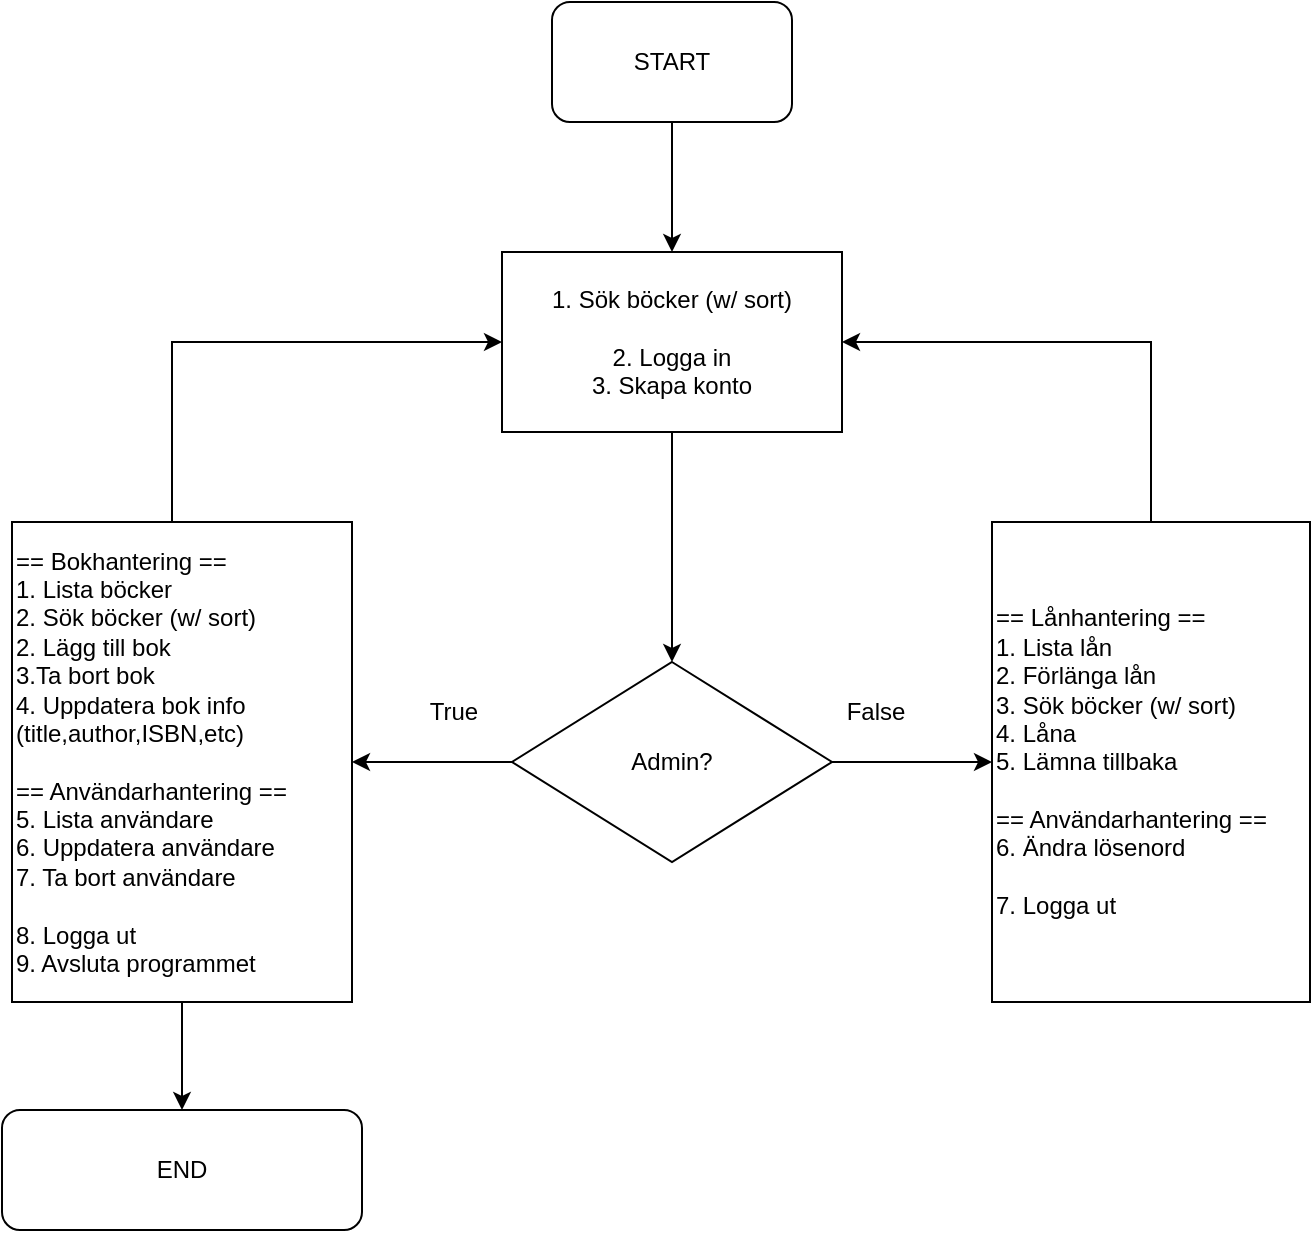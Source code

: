 <mxfile version="25.0.3">
  <diagram name="Page-1" id="esaoYNJ4XWV9G6-p3Pom">
    <mxGraphModel dx="1507" dy="1719" grid="1" gridSize="10" guides="1" tooltips="1" connect="1" arrows="1" fold="1" page="1" pageScale="1" pageWidth="827" pageHeight="1169" math="0" shadow="0">
      <root>
        <mxCell id="0" />
        <mxCell id="1" parent="0" />
        <mxCell id="0mwjVfkE0feZcu9_tGYi-4" style="edgeStyle=orthogonalEdgeStyle;rounded=0;orthogonalLoop=1;jettySize=auto;html=1;exitX=0.5;exitY=1;exitDx=0;exitDy=0;entryX=0.5;entryY=0;entryDx=0;entryDy=0;" edge="1" parent="1" source="0mwjVfkE0feZcu9_tGYi-27" target="0mwjVfkE0feZcu9_tGYi-2">
          <mxGeometry relative="1" as="geometry">
            <mxPoint x="445.0" y="-70" as="sourcePoint" />
          </mxGeometry>
        </mxCell>
        <mxCell id="0mwjVfkE0feZcu9_tGYi-11" value="" style="edgeStyle=orthogonalEdgeStyle;rounded=0;orthogonalLoop=1;jettySize=auto;html=1;" edge="1" parent="1" source="0mwjVfkE0feZcu9_tGYi-2" target="0mwjVfkE0feZcu9_tGYi-7">
          <mxGeometry relative="1" as="geometry" />
        </mxCell>
        <mxCell id="0mwjVfkE0feZcu9_tGYi-12" value="" style="edgeStyle=orthogonalEdgeStyle;rounded=0;orthogonalLoop=1;jettySize=auto;html=1;" edge="1" parent="1" source="0mwjVfkE0feZcu9_tGYi-2" target="0mwjVfkE0feZcu9_tGYi-8">
          <mxGeometry relative="1" as="geometry" />
        </mxCell>
        <mxCell id="0mwjVfkE0feZcu9_tGYi-2" value="Admin?" style="rhombus;whiteSpace=wrap;html=1;" vertex="1" parent="1">
          <mxGeometry x="320" y="150" width="160" height="100" as="geometry" />
        </mxCell>
        <mxCell id="0mwjVfkE0feZcu9_tGYi-35" style="edgeStyle=orthogonalEdgeStyle;rounded=0;orthogonalLoop=1;jettySize=auto;html=1;entryX=0;entryY=0.5;entryDx=0;entryDy=0;" edge="1" parent="1" source="0mwjVfkE0feZcu9_tGYi-7" target="0mwjVfkE0feZcu9_tGYi-27">
          <mxGeometry relative="1" as="geometry">
            <Array as="points">
              <mxPoint x="150" y="-10" />
            </Array>
          </mxGeometry>
        </mxCell>
        <mxCell id="0mwjVfkE0feZcu9_tGYi-39" style="edgeStyle=orthogonalEdgeStyle;rounded=0;orthogonalLoop=1;jettySize=auto;html=1;entryX=0.5;entryY=0;entryDx=0;entryDy=0;" edge="1" parent="1" source="0mwjVfkE0feZcu9_tGYi-7" target="0mwjVfkE0feZcu9_tGYi-38">
          <mxGeometry relative="1" as="geometry" />
        </mxCell>
        <mxCell id="0mwjVfkE0feZcu9_tGYi-7" value="&lt;div&gt;&lt;span style=&quot;&quot;&gt;== Bokhantering ==&lt;/span&gt;&lt;/div&gt;&lt;span style=&quot;&quot;&gt;1. Lista böcker&lt;/span&gt;&lt;div&gt;2. Sök böcker (w/ sort)&lt;br&gt;&lt;div&gt;2. Lägg till bok&lt;/div&gt;&lt;div&gt;3.Ta bort bok&lt;/div&gt;&lt;div&gt;4. Uppdatera bok info (title,author,ISBN,etc)&lt;/div&gt;&lt;div&gt;&lt;br&gt;&lt;/div&gt;&lt;div&gt;== Användarhantering ==&lt;br&gt;&lt;div style=&quot;&quot;&gt;5. Lista användare&lt;/div&gt;&lt;div style=&quot;&quot;&gt;6. Uppdatera användare&lt;/div&gt;&lt;div style=&quot;&quot;&gt;&lt;div&gt;&lt;div&gt;&lt;div&gt;7. Ta bort användare&lt;/div&gt;&lt;div&gt;&lt;br&gt;&lt;/div&gt;&lt;div&gt;8. Logga ut&lt;/div&gt;&lt;/div&gt;&lt;/div&gt;&lt;div&gt;9. Avsluta programmet&lt;/div&gt;&lt;/div&gt;&lt;/div&gt;&lt;/div&gt;" style="rounded=0;whiteSpace=wrap;html=1;align=left;" vertex="1" parent="1">
          <mxGeometry x="70" y="80" width="170" height="240" as="geometry" />
        </mxCell>
        <mxCell id="0mwjVfkE0feZcu9_tGYi-33" style="edgeStyle=orthogonalEdgeStyle;rounded=0;orthogonalLoop=1;jettySize=auto;html=1;entryX=1;entryY=0.5;entryDx=0;entryDy=0;" edge="1" parent="1" source="0mwjVfkE0feZcu9_tGYi-8" target="0mwjVfkE0feZcu9_tGYi-27">
          <mxGeometry relative="1" as="geometry">
            <Array as="points">
              <mxPoint x="640" y="-10" />
            </Array>
          </mxGeometry>
        </mxCell>
        <mxCell id="0mwjVfkE0feZcu9_tGYi-8" value="&lt;div&gt;== Lånhantering ==&lt;/div&gt;1. Lista lån&lt;div&gt;2. Förlänga lån&lt;br&gt;&lt;div&gt;3. Sök böcker (w/ sort)&lt;br&gt;&lt;div&gt;&lt;div&gt;4. Låna&lt;span style=&quot;background-color: initial;&quot;&gt;&amp;nbsp;&lt;/span&gt;&lt;/div&gt;&lt;div&gt;5. Lämna tillbaka&lt;/div&gt;&lt;div&gt;&lt;br&gt;&lt;/div&gt;&lt;div&gt;== Användarhantering ==&lt;/div&gt;&lt;div&gt;6. Ändra lösenord&lt;/div&gt;&lt;div&gt;&lt;br&gt;&lt;/div&gt;&lt;div&gt;7. Logga ut&lt;/div&gt;&lt;/div&gt;&lt;/div&gt;&lt;/div&gt;" style="rounded=0;whiteSpace=wrap;html=1;align=left;" vertex="1" parent="1">
          <mxGeometry x="560" y="80" width="159" height="240" as="geometry" />
        </mxCell>
        <mxCell id="0mwjVfkE0feZcu9_tGYi-13" value="True" style="text;html=1;align=center;verticalAlign=middle;whiteSpace=wrap;rounded=0;" vertex="1" parent="1">
          <mxGeometry x="261" y="160" width="60" height="30" as="geometry" />
        </mxCell>
        <mxCell id="0mwjVfkE0feZcu9_tGYi-14" value="False" style="text;html=1;align=center;verticalAlign=middle;whiteSpace=wrap;rounded=0;" vertex="1" parent="1">
          <mxGeometry x="472" y="160" width="60" height="30" as="geometry" />
        </mxCell>
        <mxCell id="0mwjVfkE0feZcu9_tGYi-27" value="&lt;div&gt;1.&amp;nbsp;&lt;span style=&quot;text-align: left; background-color: initial;&quot;&gt;Sök böcker (w/ sort)&lt;/span&gt;&lt;/div&gt;&lt;div&gt;&lt;span style=&quot;text-align: left; background-color: initial;&quot;&gt;&lt;br&gt;&lt;/span&gt;&lt;/div&gt;2. Logga in&lt;div&gt;3. Skapa konto&lt;/div&gt;" style="rounded=0;whiteSpace=wrap;html=1;" vertex="1" parent="1">
          <mxGeometry x="315" y="-55" width="170" height="90" as="geometry" />
        </mxCell>
        <mxCell id="0mwjVfkE0feZcu9_tGYi-29" style="edgeStyle=orthogonalEdgeStyle;rounded=0;orthogonalLoop=1;jettySize=auto;html=1;entryX=0.5;entryY=0;entryDx=0;entryDy=0;" edge="1" parent="1" source="0mwjVfkE0feZcu9_tGYi-28" target="0mwjVfkE0feZcu9_tGYi-27">
          <mxGeometry relative="1" as="geometry" />
        </mxCell>
        <mxCell id="0mwjVfkE0feZcu9_tGYi-28" value="START" style="rounded=1;whiteSpace=wrap;html=1;" vertex="1" parent="1">
          <mxGeometry x="340" y="-180" width="120" height="60" as="geometry" />
        </mxCell>
        <mxCell id="0mwjVfkE0feZcu9_tGYi-38" value="END" style="rounded=1;whiteSpace=wrap;html=1;" vertex="1" parent="1">
          <mxGeometry x="65" y="374" width="180" height="60" as="geometry" />
        </mxCell>
      </root>
    </mxGraphModel>
  </diagram>
</mxfile>
